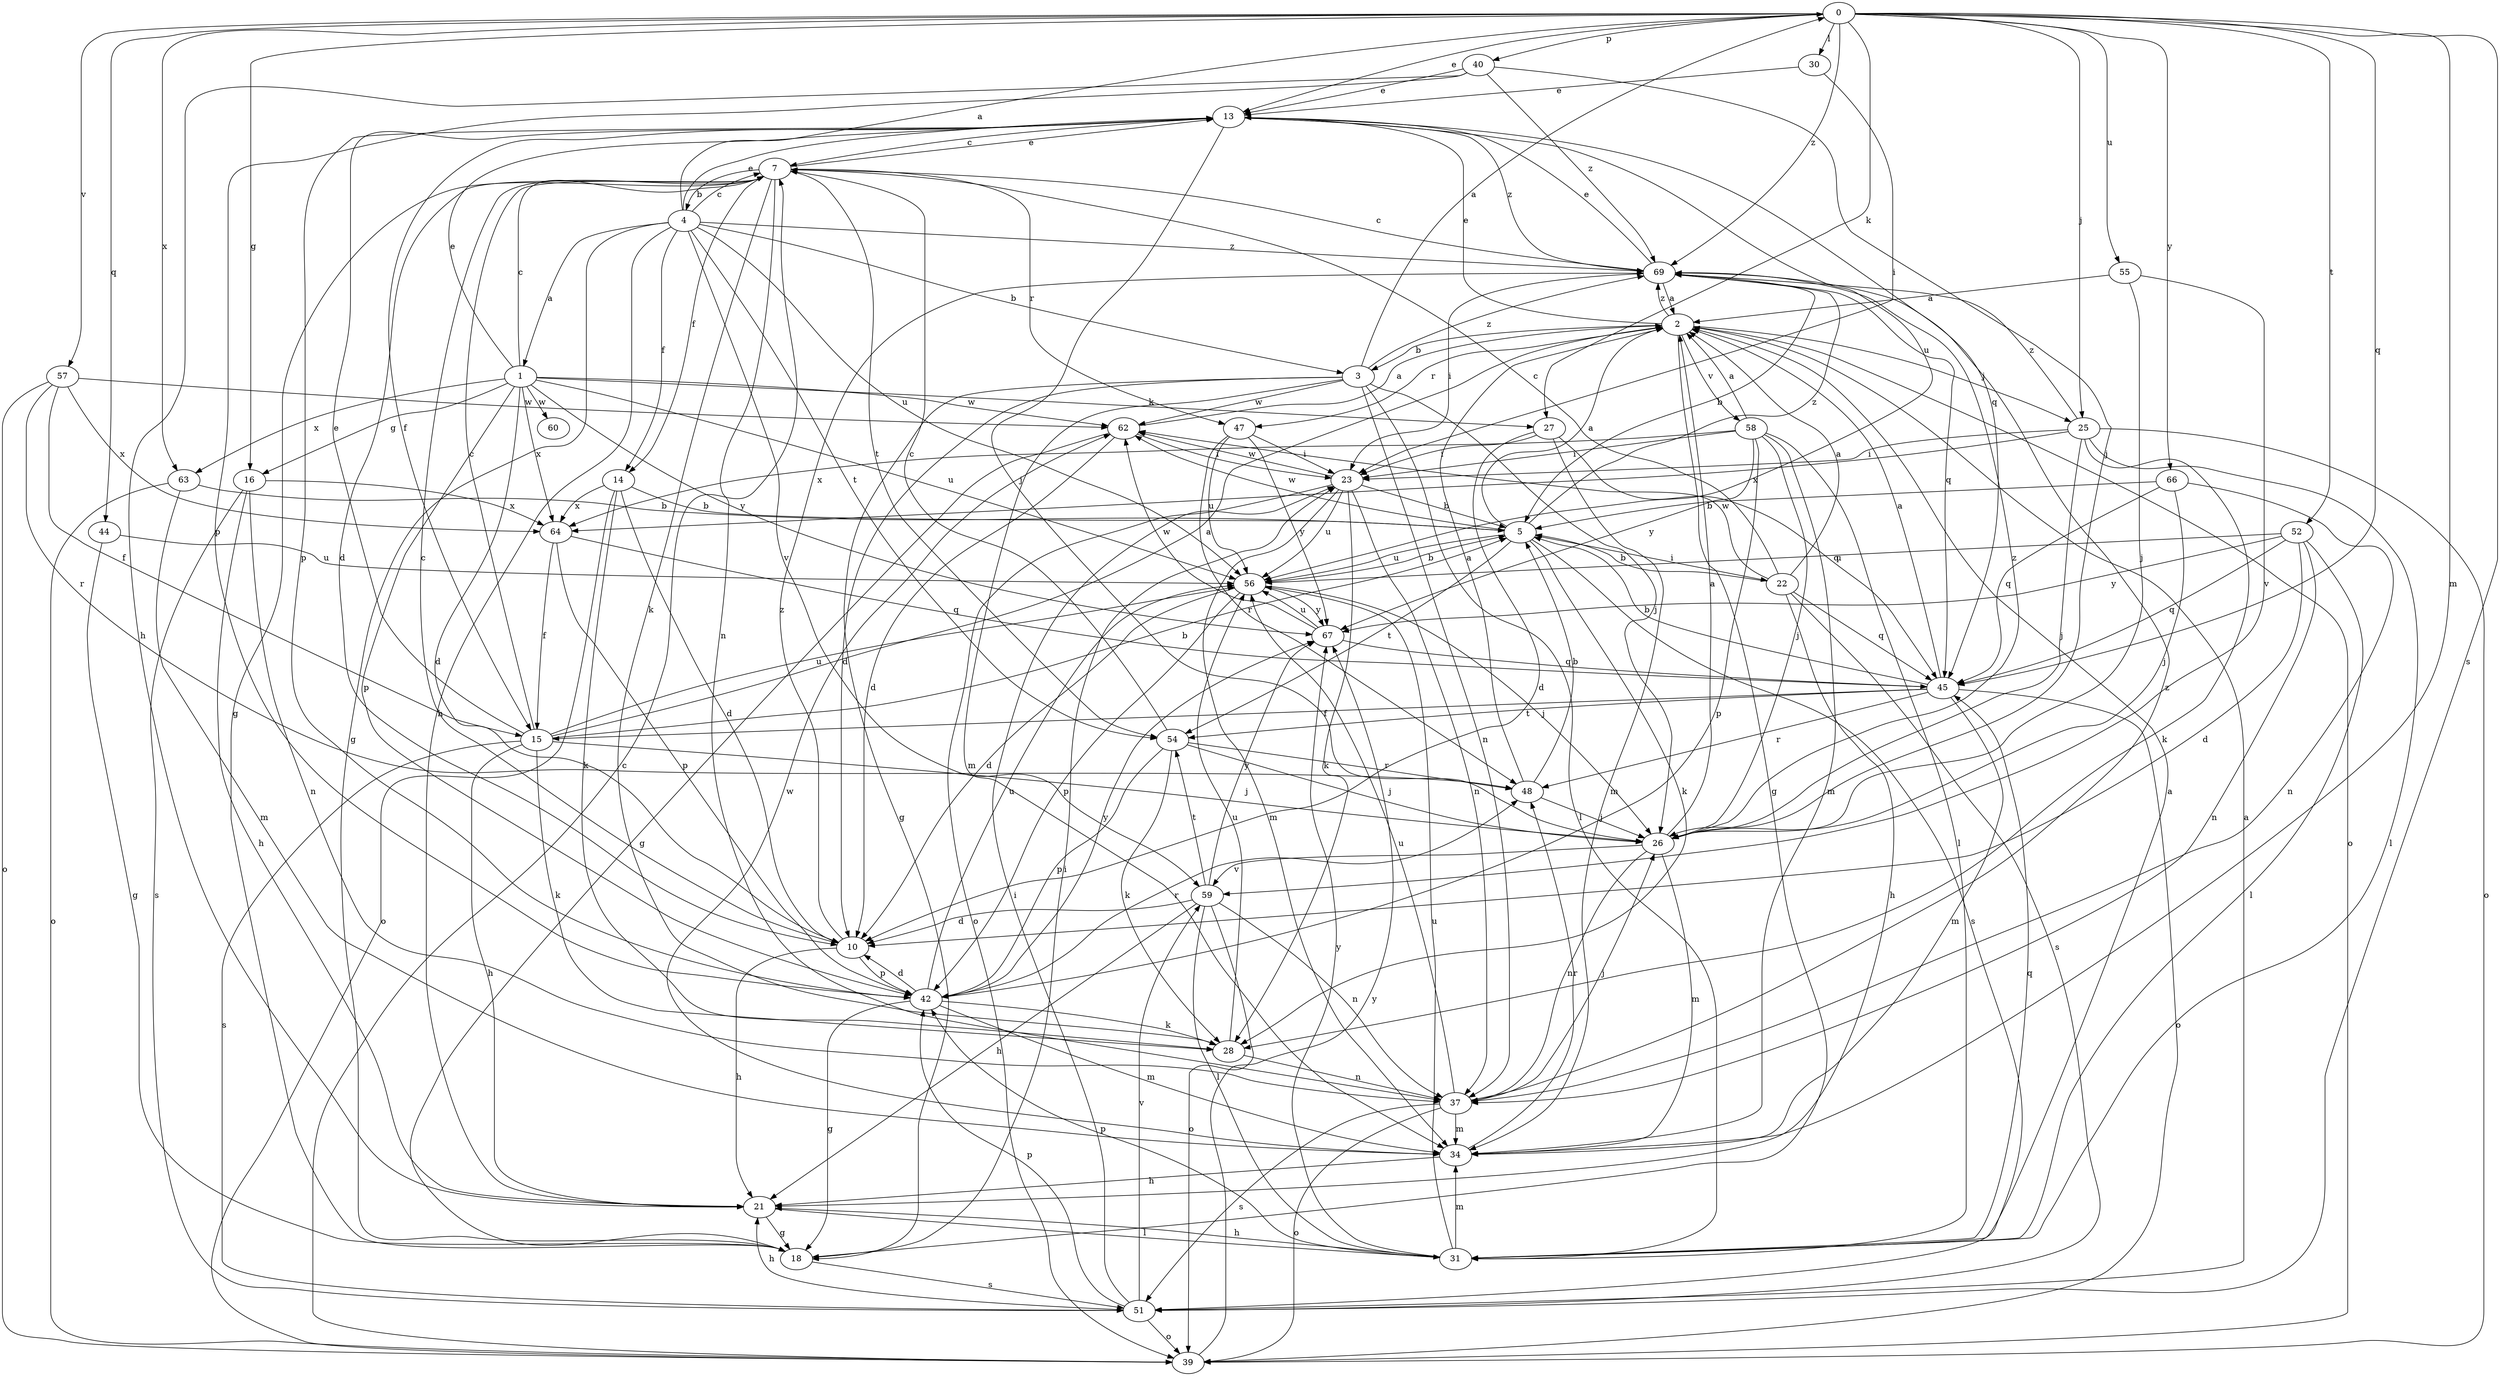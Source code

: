 strict digraph  {
0;
1;
2;
3;
4;
5;
7;
10;
13;
14;
15;
16;
18;
21;
22;
23;
25;
26;
27;
28;
30;
31;
34;
37;
39;
40;
42;
44;
45;
47;
48;
51;
52;
54;
55;
56;
57;
58;
59;
60;
62;
63;
64;
66;
67;
69;
0 -> 13  [label=e];
0 -> 16  [label=g];
0 -> 25  [label=j];
0 -> 27  [label=k];
0 -> 30  [label=l];
0 -> 34  [label=m];
0 -> 40  [label=p];
0 -> 44  [label=q];
0 -> 45  [label=q];
0 -> 51  [label=s];
0 -> 52  [label=t];
0 -> 55  [label=u];
0 -> 57  [label=v];
0 -> 63  [label=x];
0 -> 66  [label=y];
0 -> 69  [label=z];
1 -> 7  [label=c];
1 -> 10  [label=d];
1 -> 13  [label=e];
1 -> 16  [label=g];
1 -> 27  [label=k];
1 -> 42  [label=p];
1 -> 56  [label=u];
1 -> 60  [label=w];
1 -> 62  [label=w];
1 -> 63  [label=x];
1 -> 64  [label=x];
1 -> 67  [label=y];
2 -> 3  [label=b];
2 -> 13  [label=e];
2 -> 18  [label=g];
2 -> 25  [label=j];
2 -> 39  [label=o];
2 -> 47  [label=r];
2 -> 58  [label=v];
2 -> 69  [label=z];
3 -> 0  [label=a];
3 -> 10  [label=d];
3 -> 18  [label=g];
3 -> 26  [label=j];
3 -> 31  [label=l];
3 -> 34  [label=m];
3 -> 37  [label=n];
3 -> 62  [label=w];
3 -> 69  [label=z];
4 -> 0  [label=a];
4 -> 1  [label=a];
4 -> 3  [label=b];
4 -> 7  [label=c];
4 -> 13  [label=e];
4 -> 14  [label=f];
4 -> 18  [label=g];
4 -> 21  [label=h];
4 -> 54  [label=t];
4 -> 56  [label=u];
4 -> 59  [label=v];
4 -> 69  [label=z];
5 -> 2  [label=a];
5 -> 22  [label=i];
5 -> 28  [label=k];
5 -> 51  [label=s];
5 -> 54  [label=t];
5 -> 56  [label=u];
5 -> 62  [label=w];
5 -> 69  [label=z];
7 -> 4  [label=b];
7 -> 10  [label=d];
7 -> 13  [label=e];
7 -> 14  [label=f];
7 -> 18  [label=g];
7 -> 28  [label=k];
7 -> 37  [label=n];
7 -> 47  [label=r];
7 -> 54  [label=t];
10 -> 7  [label=c];
10 -> 21  [label=h];
10 -> 42  [label=p];
10 -> 69  [label=z];
13 -> 7  [label=c];
13 -> 15  [label=f];
13 -> 26  [label=j];
13 -> 42  [label=p];
13 -> 45  [label=q];
13 -> 56  [label=u];
13 -> 69  [label=z];
14 -> 5  [label=b];
14 -> 10  [label=d];
14 -> 28  [label=k];
14 -> 39  [label=o];
14 -> 64  [label=x];
15 -> 2  [label=a];
15 -> 5  [label=b];
15 -> 7  [label=c];
15 -> 13  [label=e];
15 -> 21  [label=h];
15 -> 26  [label=j];
15 -> 28  [label=k];
15 -> 51  [label=s];
15 -> 56  [label=u];
16 -> 21  [label=h];
16 -> 37  [label=n];
16 -> 51  [label=s];
16 -> 64  [label=x];
18 -> 23  [label=i];
18 -> 51  [label=s];
21 -> 18  [label=g];
21 -> 31  [label=l];
22 -> 2  [label=a];
22 -> 5  [label=b];
22 -> 7  [label=c];
22 -> 21  [label=h];
22 -> 45  [label=q];
22 -> 51  [label=s];
22 -> 62  [label=w];
23 -> 5  [label=b];
23 -> 28  [label=k];
23 -> 34  [label=m];
23 -> 37  [label=n];
23 -> 39  [label=o];
23 -> 56  [label=u];
23 -> 62  [label=w];
25 -> 23  [label=i];
25 -> 26  [label=j];
25 -> 28  [label=k];
25 -> 31  [label=l];
25 -> 39  [label=o];
25 -> 64  [label=x];
25 -> 69  [label=z];
26 -> 2  [label=a];
26 -> 34  [label=m];
26 -> 37  [label=n];
26 -> 59  [label=v];
26 -> 69  [label=z];
27 -> 10  [label=d];
27 -> 23  [label=i];
27 -> 34  [label=m];
27 -> 45  [label=q];
28 -> 37  [label=n];
28 -> 56  [label=u];
30 -> 13  [label=e];
30 -> 23  [label=i];
31 -> 2  [label=a];
31 -> 21  [label=h];
31 -> 34  [label=m];
31 -> 42  [label=p];
31 -> 45  [label=q];
31 -> 56  [label=u];
31 -> 67  [label=y];
34 -> 21  [label=h];
34 -> 48  [label=r];
34 -> 62  [label=w];
37 -> 26  [label=j];
37 -> 34  [label=m];
37 -> 39  [label=o];
37 -> 51  [label=s];
37 -> 56  [label=u];
37 -> 69  [label=z];
39 -> 7  [label=c];
39 -> 67  [label=y];
40 -> 13  [label=e];
40 -> 21  [label=h];
40 -> 26  [label=j];
40 -> 42  [label=p];
40 -> 69  [label=z];
42 -> 10  [label=d];
42 -> 18  [label=g];
42 -> 28  [label=k];
42 -> 34  [label=m];
42 -> 48  [label=r];
42 -> 56  [label=u];
42 -> 67  [label=y];
44 -> 18  [label=g];
44 -> 56  [label=u];
45 -> 2  [label=a];
45 -> 5  [label=b];
45 -> 15  [label=f];
45 -> 34  [label=m];
45 -> 39  [label=o];
45 -> 48  [label=r];
45 -> 54  [label=t];
47 -> 23  [label=i];
47 -> 48  [label=r];
47 -> 56  [label=u];
47 -> 67  [label=y];
48 -> 2  [label=a];
48 -> 5  [label=b];
48 -> 26  [label=j];
51 -> 2  [label=a];
51 -> 21  [label=h];
51 -> 23  [label=i];
51 -> 39  [label=o];
51 -> 42  [label=p];
51 -> 59  [label=v];
52 -> 10  [label=d];
52 -> 31  [label=l];
52 -> 37  [label=n];
52 -> 45  [label=q];
52 -> 56  [label=u];
52 -> 67  [label=y];
54 -> 7  [label=c];
54 -> 26  [label=j];
54 -> 28  [label=k];
54 -> 42  [label=p];
54 -> 48  [label=r];
55 -> 2  [label=a];
55 -> 26  [label=j];
55 -> 59  [label=v];
56 -> 5  [label=b];
56 -> 10  [label=d];
56 -> 26  [label=j];
56 -> 42  [label=p];
56 -> 67  [label=y];
57 -> 15  [label=f];
57 -> 39  [label=o];
57 -> 48  [label=r];
57 -> 62  [label=w];
57 -> 64  [label=x];
58 -> 2  [label=a];
58 -> 23  [label=i];
58 -> 26  [label=j];
58 -> 31  [label=l];
58 -> 34  [label=m];
58 -> 42  [label=p];
58 -> 64  [label=x];
58 -> 67  [label=y];
59 -> 10  [label=d];
59 -> 21  [label=h];
59 -> 31  [label=l];
59 -> 37  [label=n];
59 -> 39  [label=o];
59 -> 54  [label=t];
59 -> 67  [label=y];
62 -> 2  [label=a];
62 -> 10  [label=d];
62 -> 18  [label=g];
62 -> 23  [label=i];
63 -> 5  [label=b];
63 -> 34  [label=m];
63 -> 39  [label=o];
64 -> 15  [label=f];
64 -> 42  [label=p];
64 -> 45  [label=q];
66 -> 5  [label=b];
66 -> 26  [label=j];
66 -> 37  [label=n];
66 -> 45  [label=q];
67 -> 45  [label=q];
67 -> 56  [label=u];
67 -> 62  [label=w];
69 -> 2  [label=a];
69 -> 5  [label=b];
69 -> 7  [label=c];
69 -> 13  [label=e];
69 -> 23  [label=i];
69 -> 45  [label=q];
}
